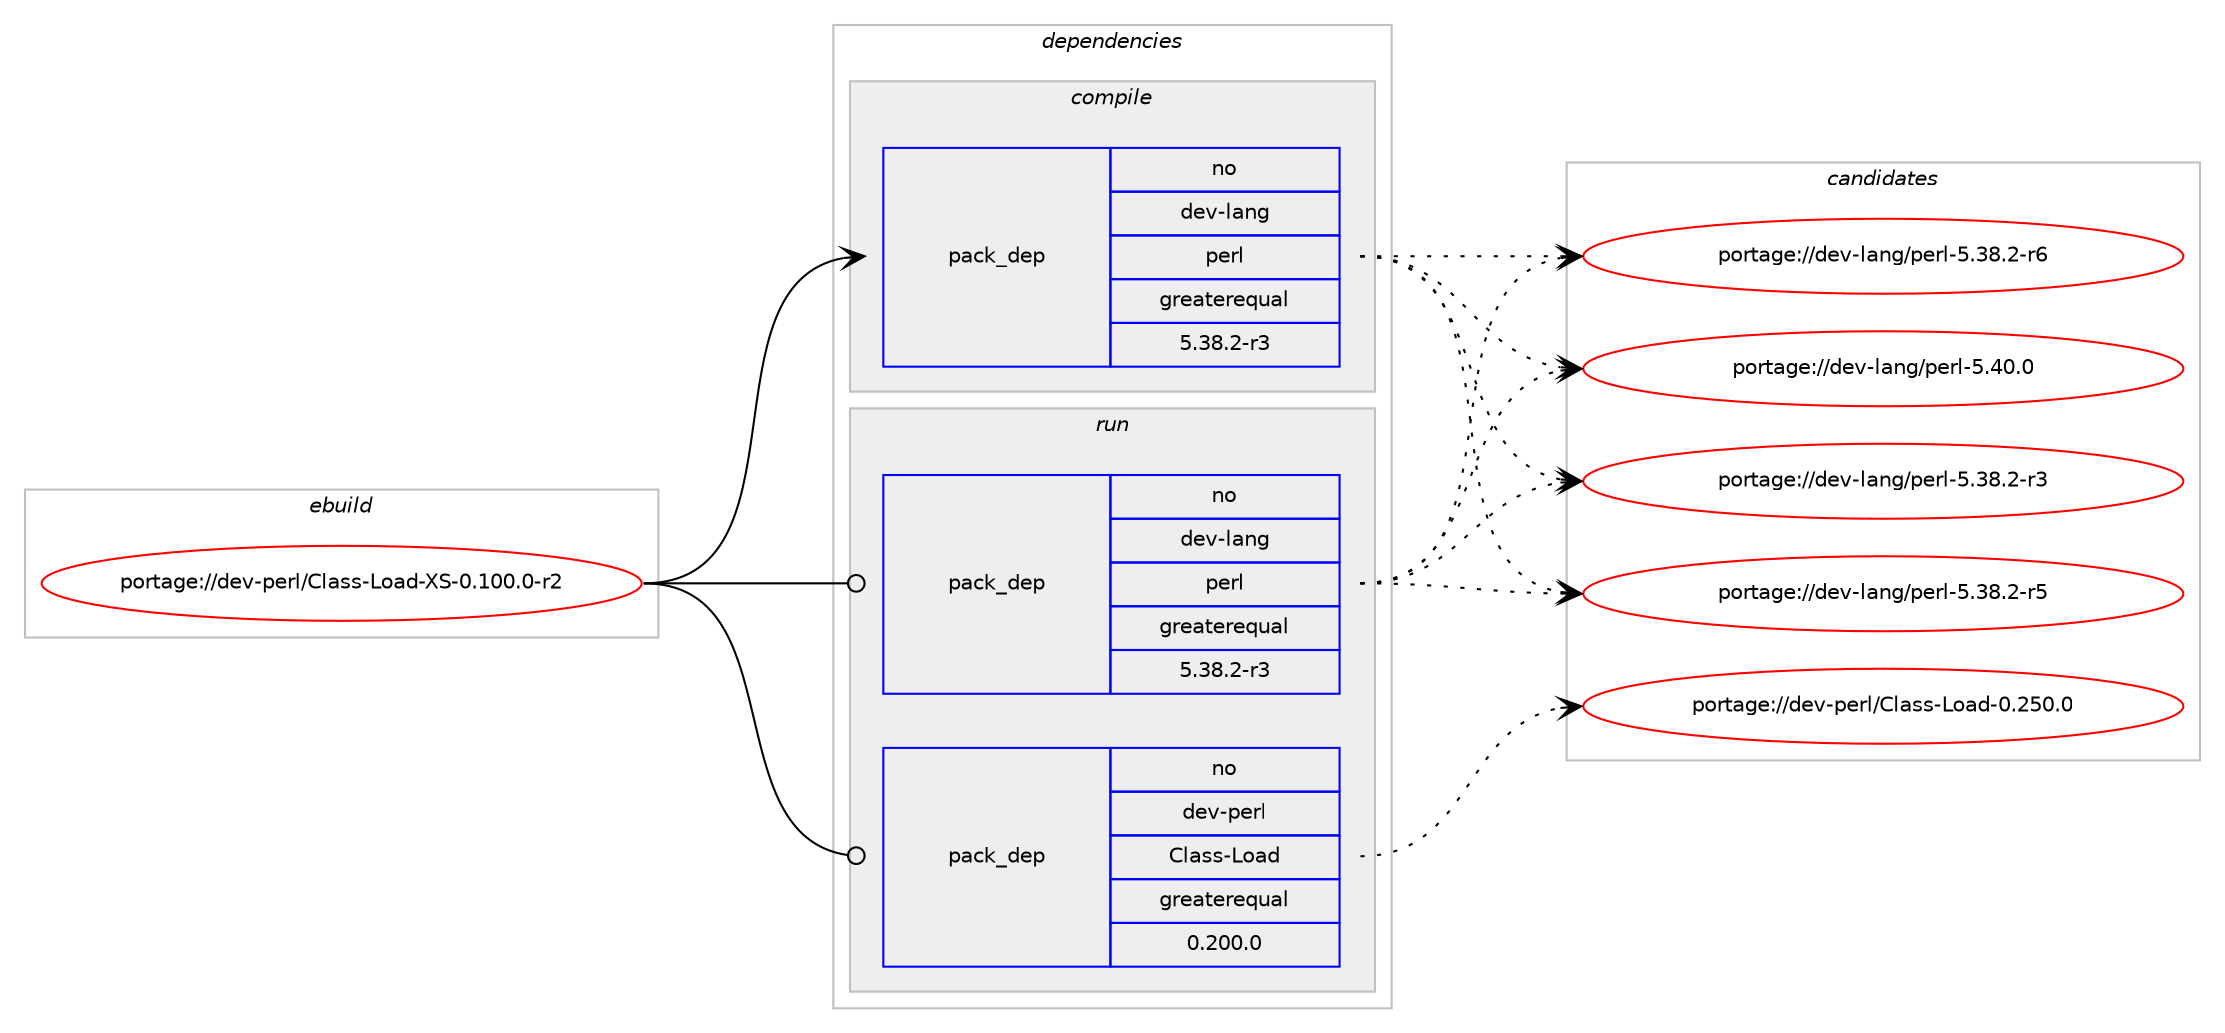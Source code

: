 digraph prolog {

# *************
# Graph options
# *************

newrank=true;
concentrate=true;
compound=true;
graph [rankdir=LR,fontname=Helvetica,fontsize=10,ranksep=1.5];#, ranksep=2.5, nodesep=0.2];
edge  [arrowhead=vee];
node  [fontname=Helvetica,fontsize=10];

# **********
# The ebuild
# **********

subgraph cluster_leftcol {
color=gray;
rank=same;
label=<<i>ebuild</i>>;
id [label="portage://dev-perl/Class-Load-XS-0.100.0-r2", color=red, width=4, href="../dev-perl/Class-Load-XS-0.100.0-r2.svg"];
}

# ****************
# The dependencies
# ****************

subgraph cluster_midcol {
color=gray;
label=<<i>dependencies</i>>;
subgraph cluster_compile {
fillcolor="#eeeeee";
style=filled;
label=<<i>compile</i>>;
subgraph pack33644 {
dependency63720 [label=<<TABLE BORDER="0" CELLBORDER="1" CELLSPACING="0" CELLPADDING="4" WIDTH="220"><TR><TD ROWSPAN="6" CELLPADDING="30">pack_dep</TD></TR><TR><TD WIDTH="110">no</TD></TR><TR><TD>dev-lang</TD></TR><TR><TD>perl</TD></TR><TR><TD>greaterequal</TD></TR><TR><TD>5.38.2-r3</TD></TR></TABLE>>, shape=none, color=blue];
}
id:e -> dependency63720:w [weight=20,style="solid",arrowhead="vee"];
}
subgraph cluster_compileandrun {
fillcolor="#eeeeee";
style=filled;
label=<<i>compile and run</i>>;
}
subgraph cluster_run {
fillcolor="#eeeeee";
style=filled;
label=<<i>run</i>>;
subgraph pack33645 {
dependency63721 [label=<<TABLE BORDER="0" CELLBORDER="1" CELLSPACING="0" CELLPADDING="4" WIDTH="220"><TR><TD ROWSPAN="6" CELLPADDING="30">pack_dep</TD></TR><TR><TD WIDTH="110">no</TD></TR><TR><TD>dev-lang</TD></TR><TR><TD>perl</TD></TR><TR><TD>greaterequal</TD></TR><TR><TD>5.38.2-r3</TD></TR></TABLE>>, shape=none, color=blue];
}
id:e -> dependency63721:w [weight=20,style="solid",arrowhead="odot"];
# *** BEGIN UNKNOWN DEPENDENCY TYPE (TODO) ***
# id -> package_dependency(portage://dev-perl/Class-Load-XS-0.100.0-r2,run,no,dev-lang,perl,none,[,,],any_same_slot,[])
# *** END UNKNOWN DEPENDENCY TYPE (TODO) ***

subgraph pack33646 {
dependency63722 [label=<<TABLE BORDER="0" CELLBORDER="1" CELLSPACING="0" CELLPADDING="4" WIDTH="220"><TR><TD ROWSPAN="6" CELLPADDING="30">pack_dep</TD></TR><TR><TD WIDTH="110">no</TD></TR><TR><TD>dev-perl</TD></TR><TR><TD>Class-Load</TD></TR><TR><TD>greaterequal</TD></TR><TR><TD>0.200.0</TD></TR></TABLE>>, shape=none, color=blue];
}
id:e -> dependency63722:w [weight=20,style="solid",arrowhead="odot"];
# *** BEGIN UNKNOWN DEPENDENCY TYPE (TODO) ***
# id -> package_dependency(portage://dev-perl/Class-Load-XS-0.100.0-r2,run,no,virtual,perl-XSLoader,none,[,,],[],[])
# *** END UNKNOWN DEPENDENCY TYPE (TODO) ***

}
}

# **************
# The candidates
# **************

subgraph cluster_choices {
rank=same;
color=gray;
label=<<i>candidates</i>>;

subgraph choice33644 {
color=black;
nodesep=1;
choice100101118451089711010347112101114108455346515646504511451 [label="portage://dev-lang/perl-5.38.2-r3", color=red, width=4,href="../dev-lang/perl-5.38.2-r3.svg"];
choice100101118451089711010347112101114108455346515646504511453 [label="portage://dev-lang/perl-5.38.2-r5", color=red, width=4,href="../dev-lang/perl-5.38.2-r5.svg"];
choice100101118451089711010347112101114108455346515646504511454 [label="portage://dev-lang/perl-5.38.2-r6", color=red, width=4,href="../dev-lang/perl-5.38.2-r6.svg"];
choice10010111845108971101034711210111410845534652484648 [label="portage://dev-lang/perl-5.40.0", color=red, width=4,href="../dev-lang/perl-5.40.0.svg"];
dependency63720:e -> choice100101118451089711010347112101114108455346515646504511451:w [style=dotted,weight="100"];
dependency63720:e -> choice100101118451089711010347112101114108455346515646504511453:w [style=dotted,weight="100"];
dependency63720:e -> choice100101118451089711010347112101114108455346515646504511454:w [style=dotted,weight="100"];
dependency63720:e -> choice10010111845108971101034711210111410845534652484648:w [style=dotted,weight="100"];
}
subgraph choice33645 {
color=black;
nodesep=1;
choice100101118451089711010347112101114108455346515646504511451 [label="portage://dev-lang/perl-5.38.2-r3", color=red, width=4,href="../dev-lang/perl-5.38.2-r3.svg"];
choice100101118451089711010347112101114108455346515646504511453 [label="portage://dev-lang/perl-5.38.2-r5", color=red, width=4,href="../dev-lang/perl-5.38.2-r5.svg"];
choice100101118451089711010347112101114108455346515646504511454 [label="portage://dev-lang/perl-5.38.2-r6", color=red, width=4,href="../dev-lang/perl-5.38.2-r6.svg"];
choice10010111845108971101034711210111410845534652484648 [label="portage://dev-lang/perl-5.40.0", color=red, width=4,href="../dev-lang/perl-5.40.0.svg"];
dependency63721:e -> choice100101118451089711010347112101114108455346515646504511451:w [style=dotted,weight="100"];
dependency63721:e -> choice100101118451089711010347112101114108455346515646504511453:w [style=dotted,weight="100"];
dependency63721:e -> choice100101118451089711010347112101114108455346515646504511454:w [style=dotted,weight="100"];
dependency63721:e -> choice10010111845108971101034711210111410845534652484648:w [style=dotted,weight="100"];
}
subgraph choice33646 {
color=black;
nodesep=1;
choice100101118451121011141084767108971151154576111971004548465053484648 [label="portage://dev-perl/Class-Load-0.250.0", color=red, width=4,href="../dev-perl/Class-Load-0.250.0.svg"];
dependency63722:e -> choice100101118451121011141084767108971151154576111971004548465053484648:w [style=dotted,weight="100"];
}
}

}
